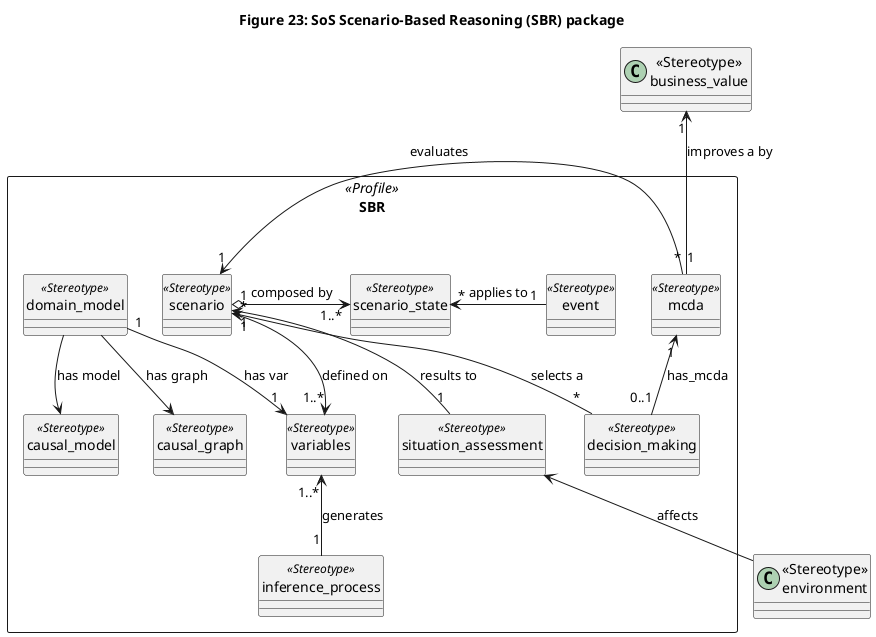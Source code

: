 @startuml
	title Figure 23: SoS Scenario-Based Reasoning (SBR) package
	skinparam componentStyle rectangle 
	
    class "«Stereotype»\nbusiness_value" as BusinessValue
   	class "«Stereotype»\nenvironment" as Environment
    

	rectangle SBR <<Profile>> {
	    
	    class "mcda" as MCDA <<Stereotype>>
	    class "scenario" as Scenario <<Stereotype>>
	    class "scenario_state" as ScenarioState <<Stereotype>>
	    class "event" as Event <<Stereotype>>
	    class "decision_making" as DecisionMaking <<Stereotype>>
	    class "situation_assessment" as SituationAssessment <<Stereotype>>
	    class "domain_model" as DomainModel <<Stereotype>>
	    class "variables" as Variables <<Stereotype>>
	    class "inference_process" as InferenceProcess <<Stereotype>>
	    class "causal_model" as CausalModel <<Stereotype>>
	    class "causal_graph" as CausalGraph <<Stereotype>>
	
	    ' Relationships
	    MCDA "1" -up-> "1" BusinessValue : improves a by
	    MCDA "*" -right-> "1" Scenario : evaluates
	    DecisionMaking "0..1" -up-> "1" MCDA : has_mcda
	    DecisionMaking "*" -up-> "1" Scenario : selects a
	    SituationAssessment "1" -up-> "1" Scenario : results to
	    
	    Scenario "1" o-right-> "1..*" ScenarioState : composed by
	    Scenario "*" -down-> "1..*" Variables: defined on
	    Event "1" -left-> "*" ScenarioState : applies to
	    
	    DomainModel "1" --> "1" Variables : has var
	    InferenceProcess "1" -up-> "1..*" Variables : generates
	    DomainModel --> CausalModel : has model
	    DomainModel --> CausalGraph : has graph
	    
	    Environment -up-> SituationAssessment: affects
	
	}
	hide <<Stereotype>> circle

@enduml

